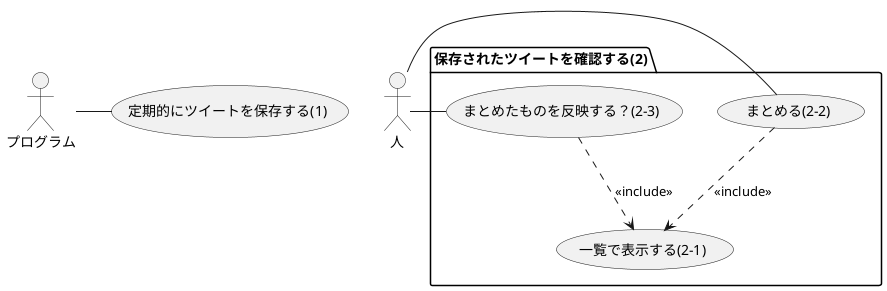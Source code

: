 @startuml

actor プログラム as program
actor 人 as person

usecase "定期的にツイートを保存する(1)" as uc1
program - uc1

package "保存されたツイートを確認する(2)" {
    usecase "一覧で表示する(2-1)" as uc2_1
    usecase "まとめる(2-2)" as uc2_2
    usecase "まとめたものを反映する？(2-3)" as uc2_3
}
uc2_2 ..> uc2_1 : <<include>>
uc2_3 ..> uc2_1 : <<include>>

person - uc2_2
person - uc2_3

@enduml